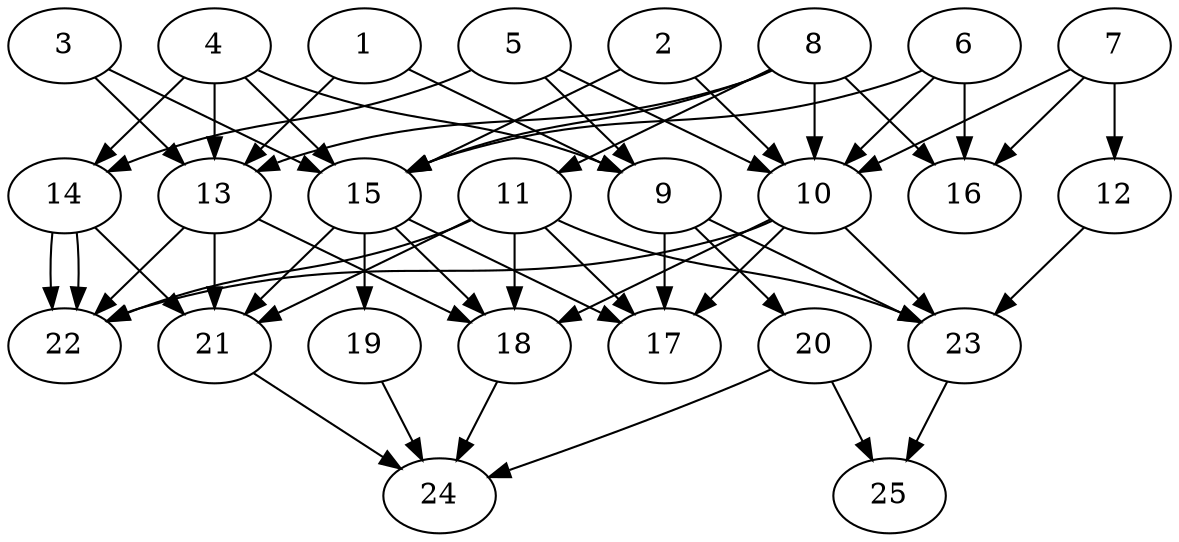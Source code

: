 // DAG automatically generated by daggen at Thu Oct  3 14:00:39 2019
// ./daggen --dot -n 25 --ccr 0.4 --fat 0.7 --regular 0.5 --density 0.6 --mindata 5242880 --maxdata 52428800 
digraph G {
  1 [size="88258560", alpha="0.08", expect_size="35303424"] 
  1 -> 9 [size ="35303424"]
  1 -> 13 [size ="35303424"]
  2 [size="102878720", alpha="0.12", expect_size="41151488"] 
  2 -> 10 [size ="41151488"]
  2 -> 15 [size ="41151488"]
  3 [size="110338560", alpha="0.11", expect_size="44135424"] 
  3 -> 13 [size ="44135424"]
  3 -> 15 [size ="44135424"]
  4 [size="113697280", alpha="0.13", expect_size="45478912"] 
  4 -> 9 [size ="45478912"]
  4 -> 13 [size ="45478912"]
  4 -> 14 [size ="45478912"]
  4 -> 15 [size ="45478912"]
  5 [size="25313280", alpha="0.06", expect_size="10125312"] 
  5 -> 9 [size ="10125312"]
  5 -> 10 [size ="10125312"]
  5 -> 14 [size ="10125312"]
  6 [size="116495360", alpha="0.19", expect_size="46598144"] 
  6 -> 10 [size ="46598144"]
  6 -> 15 [size ="46598144"]
  6 -> 16 [size ="46598144"]
  7 [size="32038400", alpha="0.16", expect_size="12815360"] 
  7 -> 10 [size ="12815360"]
  7 -> 12 [size ="12815360"]
  7 -> 16 [size ="12815360"]
  8 [size="70469120", alpha="0.10", expect_size="28187648"] 
  8 -> 10 [size ="28187648"]
  8 -> 11 [size ="28187648"]
  8 -> 13 [size ="28187648"]
  8 -> 15 [size ="28187648"]
  8 -> 16 [size ="28187648"]
  9 [size="47316480", alpha="0.10", expect_size="18926592"] 
  9 -> 17 [size ="18926592"]
  9 -> 20 [size ="18926592"]
  9 -> 23 [size ="18926592"]
  10 [size="99809280", alpha="0.17", expect_size="39923712"] 
  10 -> 17 [size ="39923712"]
  10 -> 18 [size ="39923712"]
  10 -> 22 [size ="39923712"]
  10 -> 23 [size ="39923712"]
  11 [size="81070080", alpha="0.02", expect_size="32428032"] 
  11 -> 17 [size ="32428032"]
  11 -> 18 [size ="32428032"]
  11 -> 21 [size ="32428032"]
  11 -> 22 [size ="32428032"]
  11 -> 23 [size ="32428032"]
  12 [size="130460160", alpha="0.08", expect_size="52184064"] 
  12 -> 23 [size ="52184064"]
  13 [size="85112320", alpha="0.00", expect_size="34044928"] 
  13 -> 18 [size ="34044928"]
  13 -> 21 [size ="34044928"]
  13 -> 22 [size ="34044928"]
  14 [size="30543360", alpha="0.03", expect_size="12217344"] 
  14 -> 21 [size ="12217344"]
  14 -> 22 [size ="12217344"]
  14 -> 22 [size ="12217344"]
  15 [size="109885440", alpha="0.08", expect_size="43954176"] 
  15 -> 17 [size ="43954176"]
  15 -> 18 [size ="43954176"]
  15 -> 19 [size ="43954176"]
  15 -> 21 [size ="43954176"]
  16 [size="29555200", alpha="0.13", expect_size="11822080"] 
  17 [size="26112000", alpha="0.02", expect_size="10444800"] 
  18 [size="120222720", alpha="0.06", expect_size="48089088"] 
  18 -> 24 [size ="48089088"]
  19 [size="62551040", alpha="0.08", expect_size="25020416"] 
  19 -> 24 [size ="25020416"]
  20 [size="123952640", alpha="0.18", expect_size="49581056"] 
  20 -> 24 [size ="49581056"]
  20 -> 25 [size ="49581056"]
  21 [size="107202560", alpha="0.00", expect_size="42881024"] 
  21 -> 24 [size ="42881024"]
  22 [size="116190720", alpha="0.18", expect_size="46476288"] 
  23 [size="43448320", alpha="0.12", expect_size="17379328"] 
  23 -> 25 [size ="17379328"]
  24 [size="44449280", alpha="0.03", expect_size="17779712"] 
  25 [size="60096000", alpha="0.16", expect_size="24038400"] 
}
